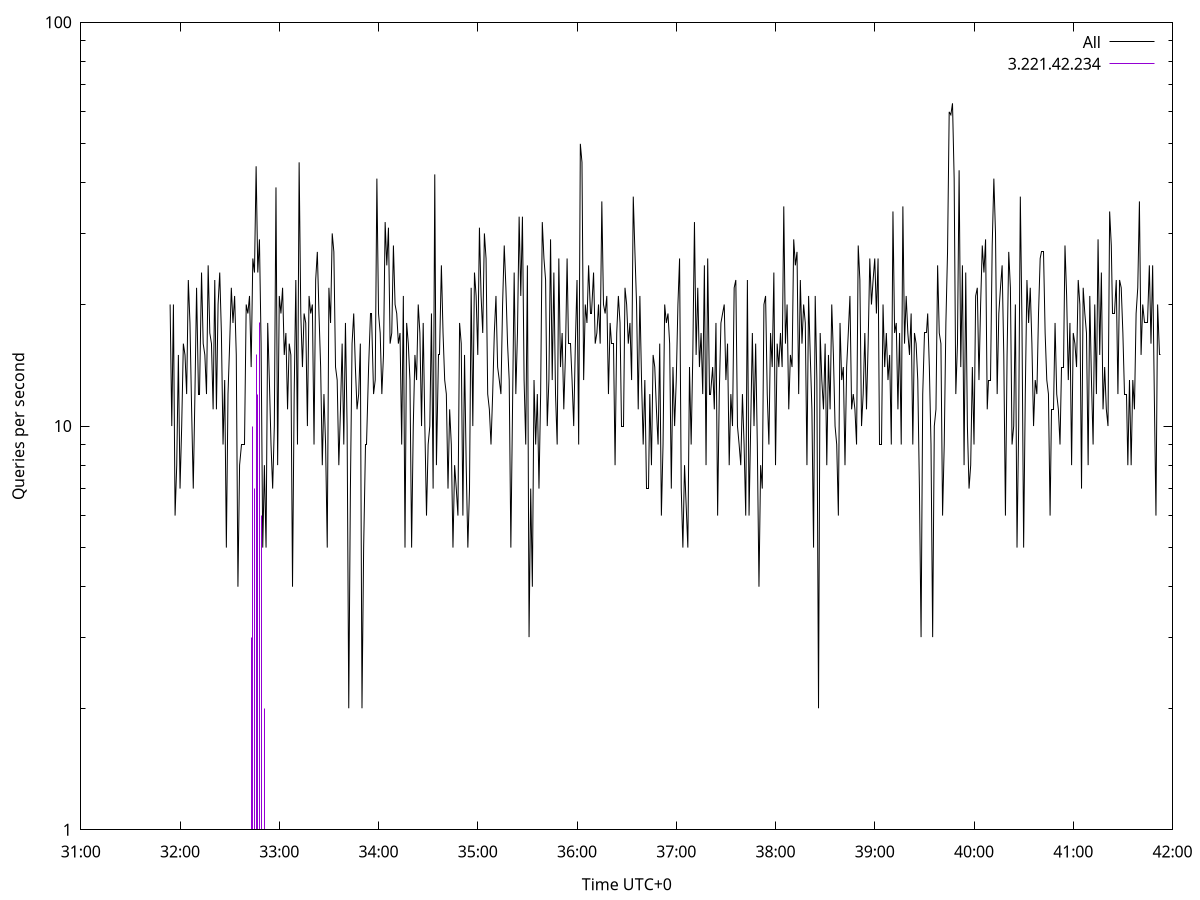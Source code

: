 set terminal pngcairo size 1024,768
set output 'Sun Jan  7 03:31:54 2024.png'
set ylabel 'Queries per second'
set xlabel 'Time UTC+0'
set xdata time
set timefmt "%s"
set log y
plot \
'-' using 1:2 linecolor 0 linetype 2 with lines title 'All', \
'-' using 1:2 linecolor 1 linetype 3 with impulses title "3.221.42.234"
1704573114 20
1704573115 10
1704573116 20
1704573117 6
1704573118 8
1704573119 15
1704573120 7
1704573121 10
1704573122 16
1704573123 15
1704573124 12
1704573125 23
1704573126 18
1704573127 11
1704573128 7
1704573129 12
1704573130 22
1704573131 12
1704573132 12
1704573133 24
1704573134 16
1704573135 15
1704573136 12
1704573137 25
1704573138 17
1704573139 16
1704573140 11
1704573141 23
1704573142 11
1704573143 20
1704573144 24
1704573145 17
1704573146 9
1704573147 13
1704573148 5
1704573149 12
1704573150 16
1704573151 22
1704573152 18
1704573153 21
1704573154 15
1704573155 4
1704573156 8
1704573157 9
1704573158 9
1704573159 9
1704573160 20
1704573161 19
1704573162 21
1704573163 14
1704573164 26
1704573165 24
1704573166 44
1704573167 24
1704573168 29
1704573169 16
1704573170 5
1704573171 8
1704573172 5
1704573173 18
1704573174 13
1704573175 9
1704573176 7
1704573177 10
1704573178 39
1704573179 8
1704573180 21
1704573181 19
1704573182 22
1704573183 15
1704573184 17
1704573185 11
1704573186 16
1704573187 15
1704573188 4
1704573189 12
1704573190 23
1704573191 9
1704573192 45
1704573193 19
1704573194 14
1704573195 19
1704573196 18
1704573197 10
1704573198 21
1704573199 19
1704573200 20
1704573201 9
1704573202 23
1704573203 27
1704573204 19
1704573205 14
1704573206 8
1704573207 12
1704573208 9
1704573209 5
1704573210 22
1704573211 18
1704573212 30
1704573213 27
1704573214 14
1704573215 13
1704573216 8
1704573217 11
1704573218 16
1704573219 9
1704573220 18
1704573221 10
1704573222 2
1704573223 7
1704573224 16
1704573225 19
1704573226 14
1704573227 11
1704573228 12
1704573229 16
1704573230 2
1704573231 5
1704573232 9
1704573233 9
1704573234 14
1704573235 19
1704573236 19
1704573237 12
1704573238 13
1704573239 41
1704573240 19
1704573241 17
1704573242 12
1704573243 15
1704573244 32
1704573245 25
1704573246 31
1704573247 16
1704573248 17
1704573249 28
1704573250 20
1704573251 19
1704573252 16
1704573253 17
1704573254 9
1704573255 21
1704573256 5
1704573257 18
1704573258 16
1704573259 13
1704573260 5
1704573261 10
1704573262 15
1704573263 13
1704573264 20
1704573265 17
1704573266 10
1704573267 18
1704573268 10
1704573269 6
1704573270 9
1704573271 10
1704573272 19
1704573273 7
1704573274 42
1704573275 8
1704573276 15
1704573277 15
1704573278 25
1704573279 17
1704573280 13
1704573281 12
1704573282 7
1704573283 11
1704573284 9
1704573285 5
1704573286 8
1704573287 7
1704573288 6
1704573289 18
1704573290 16
1704573291 6
1704573292 15
1704573293 8
1704573294 5
1704573295 7
1704573296 22
1704573297 10
1704573298 24
1704573299 21
1704573300 15
1704573301 31
1704573302 21
1704573303 17
1704573304 30
1704573305 26
1704573306 12
1704573307 11
1704573308 9
1704573309 12
1704573310 17
1704573311 21
1704573312 14
1704573313 13
1704573314 12
1704573315 20
1704573316 28
1704573317 22
1704573318 16
1704573319 13
1704573320 5
1704573321 11
1704573322 24
1704573323 12
1704573324 17
1704573325 33
1704573326 21
1704573327 33
1704573328 13
1704573329 9
1704573330 25
1704573331 3
1704573332 7
1704573333 4
1704573334 13
1704573335 9
1704573336 12
1704573337 7
1704573338 12
1704573339 32
1704573340 26
1704573341 23
1704573342 10
1704573343 13
1704573344 29
1704573345 13
1704573346 24
1704573347 12
1704573348 9
1704573349 26
1704573350 14
1704573351 17
1704573352 11
1704573353 15
1704573354 26
1704573355 16
1704573356 16
1704573357 13
1704573358 10
1704573359 16
1704573360 23
1704573361 9
1704573362 50
1704573363 45
1704573364 13
1704573365 20
1704573366 18
1704573367 25
1704573368 19
1704573369 19
1704573370 24
1704573371 16
1704573372 17
1704573373 20
1704573374 16
1704573375 36
1704573376 20
1704573377 19
1704573378 21
1704573379 12
1704573380 18
1704573381 16
1704573382 16
1704573383 8
1704573384 17
1704573385 21
1704573386 18
1704573387 10
1704573388 10
1704573389 22
1704573390 20
1704573391 16
1704573392 18
1704573393 13
1704573394 37
1704573395 27
1704573396 20
1704573397 11
1704573398 21
1704573399 13
1704573400 9
1704573401 13
1704573402 7
1704573403 7
1704573404 12
1704573405 8
1704573406 15
1704573407 14
1704573408 11
1704573409 9
1704573410 16
1704573411 6
1704573412 9
1704573413 20
1704573414 18
1704573415 19
1704573416 16
1704573417 7
1704573418 14
1704573419 10
1704573420 13
1704573421 20
1704573422 26
1704573423 7
1704573424 5
1704573425 8
1704573427 5
1704573428 14
1704573429 9
1704573430 15
1704573431 32
1704573432 15
1704573433 22
1704573434 14
1704573435 17
1704573436 12
1704573437 25
1704573438 8
1704573439 26
1704573440 12
1704573441 12
1704573442 14
1704573443 11
1704573444 18
1704573445 6
1704573446 12
1704573447 18
1704573448 19
1704573449 20
1704573450 13
1704573451 16
1704573452 8
1704573453 12
1704573454 10
1704573455 22
1704573456 23
1704573457 10
1704573458 9
1704573459 8
1704573460 12
1704573461 9
1704573462 6
1704573463 23
1704573464 6
1704573465 10
1704573466 17
1704573467 10
1704573468 16
1704573469 9
1704573470 4
1704573471 8
1704573472 7
1704573473 20
1704573474 21
1704573475 12
1704573476 9
1704573477 17
1704573478 14
1704573479 24
1704573480 8
1704573481 16
1704573482 14
1704573483 17
1704573484 14
1704573485 35
1704573486 16
1704573487 20
1704573488 11
1704573489 15
1704573490 14
1704573491 29
1704573492 25
1704573493 27
1704573494 12
1704573495 23
1704573496 16
1704573497 20
1704573498 18
1704573499 8
1704573500 21
1704573501 15
1704573502 11
1704573503 5
1704573504 21
1704573505 13
1704573506 2
1704573507 17
1704573508 13
1704573509 11
1704573510 16
1704573511 8
1704573512 15
1704573513 11
1704573514 20
1704573515 15
1704573516 10
1704573517 9
1704573518 6
1704573519 18
1704573520 13
1704573521 14
1704573522 8
1704573523 14
1704573524 17
1704573525 21
1704573526 11
1704573527 12
1704573528 11
1704573529 9
1704573530 28
1704573531 23
1704573532 10
1704573533 12
1704573534 17
1704573535 11
1704573536 16
1704573537 26
1704573538 20
1704573539 23
1704573540 26
1704573541 19
1704573542 26
1704573543 9
1704573544 9
1704573545 20
1704573546 14
1704573547 17
1704573548 13
1704573549 15
1704573550 9
1704573551 34
1704573552 17
1704573553 18
1704573554 11
1704573555 17
1704573556 9
1704573557 35
1704573558 16
1704573559 21
1704573560 17
1704573561 15
1704573562 19
1704573563 9
1704573564 17
1704573565 16
1704573566 13
1704573567 7
1704573568 3
1704573569 12
1704573570 17
1704573571 17
1704573572 19
1704573573 14
1704573574 9
1704573575 3
1704573576 10
1704573577 11
1704573578 25
1704573579 17
1704573580 16
1704573581 6
1704573582 9
1704573583 18
1704573584 27
1704573585 60
1704573586 59
1704573587 63
1704573588 41
1704573589 12
1704573590 16
1704573591 43
1704573592 14
1704573593 25
1704573594 8
1704573595 24
1704573596 10
1704573597 7
1704573598 8
1704573599 14
1704573600 9
1704573601 21
1704573602 22
1704573603 13
1704573604 20
1704573605 28
1704573606 24
1704573607 29
1704573608 11
1704573609 13
1704573610 13
1704573611 28
1704573612 41
1704573613 30
1704573614 12
1704573615 19
1704573616 22
1704573617 25
1704573618 15
1704573619 6
1704573620 15
1704573621 27
1704573622 22
1704573623 9
1704573624 10
1704573625 20
1704573626 5
1704573627 10
1704573628 37
1704573629 18
1704573630 5
1704573631 12
1704573632 23
1704573633 18
1704573634 22
1704573635 16
1704573636 10
1704573637 13
1704573638 12
1704573639 19
1704573640 26
1704573641 27
1704573642 27
1704573643 17
1704573644 13
1704573645 12
1704573646 6
1704573647 11
1704573648 11
1704573649 18
1704573650 12
1704573651 11
1704573652 9
1704573653 14
1704573654 14
1704573655 28
1704573656 21
1704573657 13
1704573658 18
1704573659 8
1704573660 17
1704573661 16
1704573662 14
1704573663 23
1704573664 20
1704573665 7
1704573666 22
1704573667 19
1704573668 17
1704573669 8
1704573670 21
1704573671 13
1704573672 9
1704573673 20
1704573674 12
1704573675 29
1704573676 15
1704573677 24
1704573678 11
1704573679 14
1704573680 11
1704573681 10
1704573682 34
1704573683 28
1704573684 19
1704573685 19
1704573686 23
1704573687 12
1704573688 23
1704573689 22
1704573690 17
1704573691 12
1704573692 12
1704573693 8
1704573694 13
1704573695 8
1704573696 13
1704573697 11
1704573698 19
1704573699 22
1704573700 36
1704573701 15
1704573702 20
1704573703 18
1704573704 18
1704573705 18
1704573706 25
1704573707 16
1704573708 25
1704573709 12
1704573710 6
1704573711 20
1704573712 15
1704573713 15

e
1704573163 3
1704573164 10
1704573165 7
1704573166 15
1704573167 12
1704573168 18
1704573169 6
1704573170 1
1704573171 2
1704573172 1
1704573173 1

e
